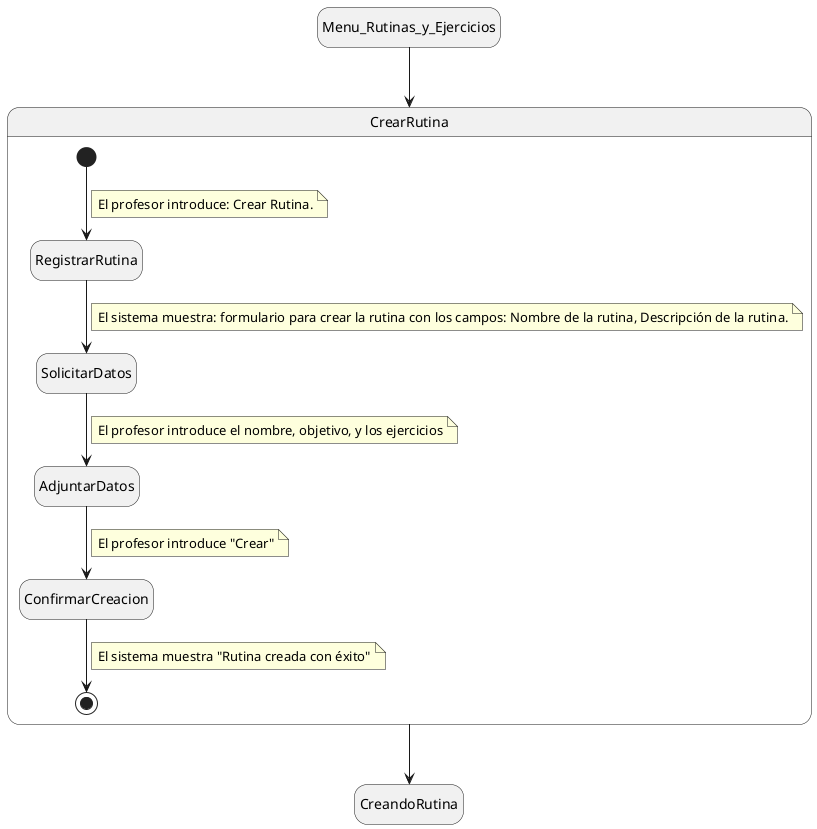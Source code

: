@startuml CrearRutina

hide empty description

state Menu_Rutinas_y_Ejercicios
state CreandoRutina
state CrearRutina {
  [*] --> RegistrarRutina
  note on link
      El profesor introduce: Crear Rutina.
  end note
  RegistrarRutina --> SolicitarDatos
    note on link
        El sistema muestra: formulario para crear la rutina con los campos: Nombre de la rutina, Descripción de la rutina.
    end note
    SolicitarDatos --> AdjuntarDatos
    note on link
        El profesor introduce el nombre, objetivo, y los ejercicios
    end note
    AdjuntarDatos --> ConfirmarCreacion
    note on link
        El profesor introduce "Crear"
    end note
    ConfirmarCreacion --> [*]
    note on link
        El sistema muestra "Rutina creada con éxito"
    end note
}

Menu_Rutinas_y_Ejercicios --> CrearRutina
CrearRutina --> CreandoRutina

@enduml
